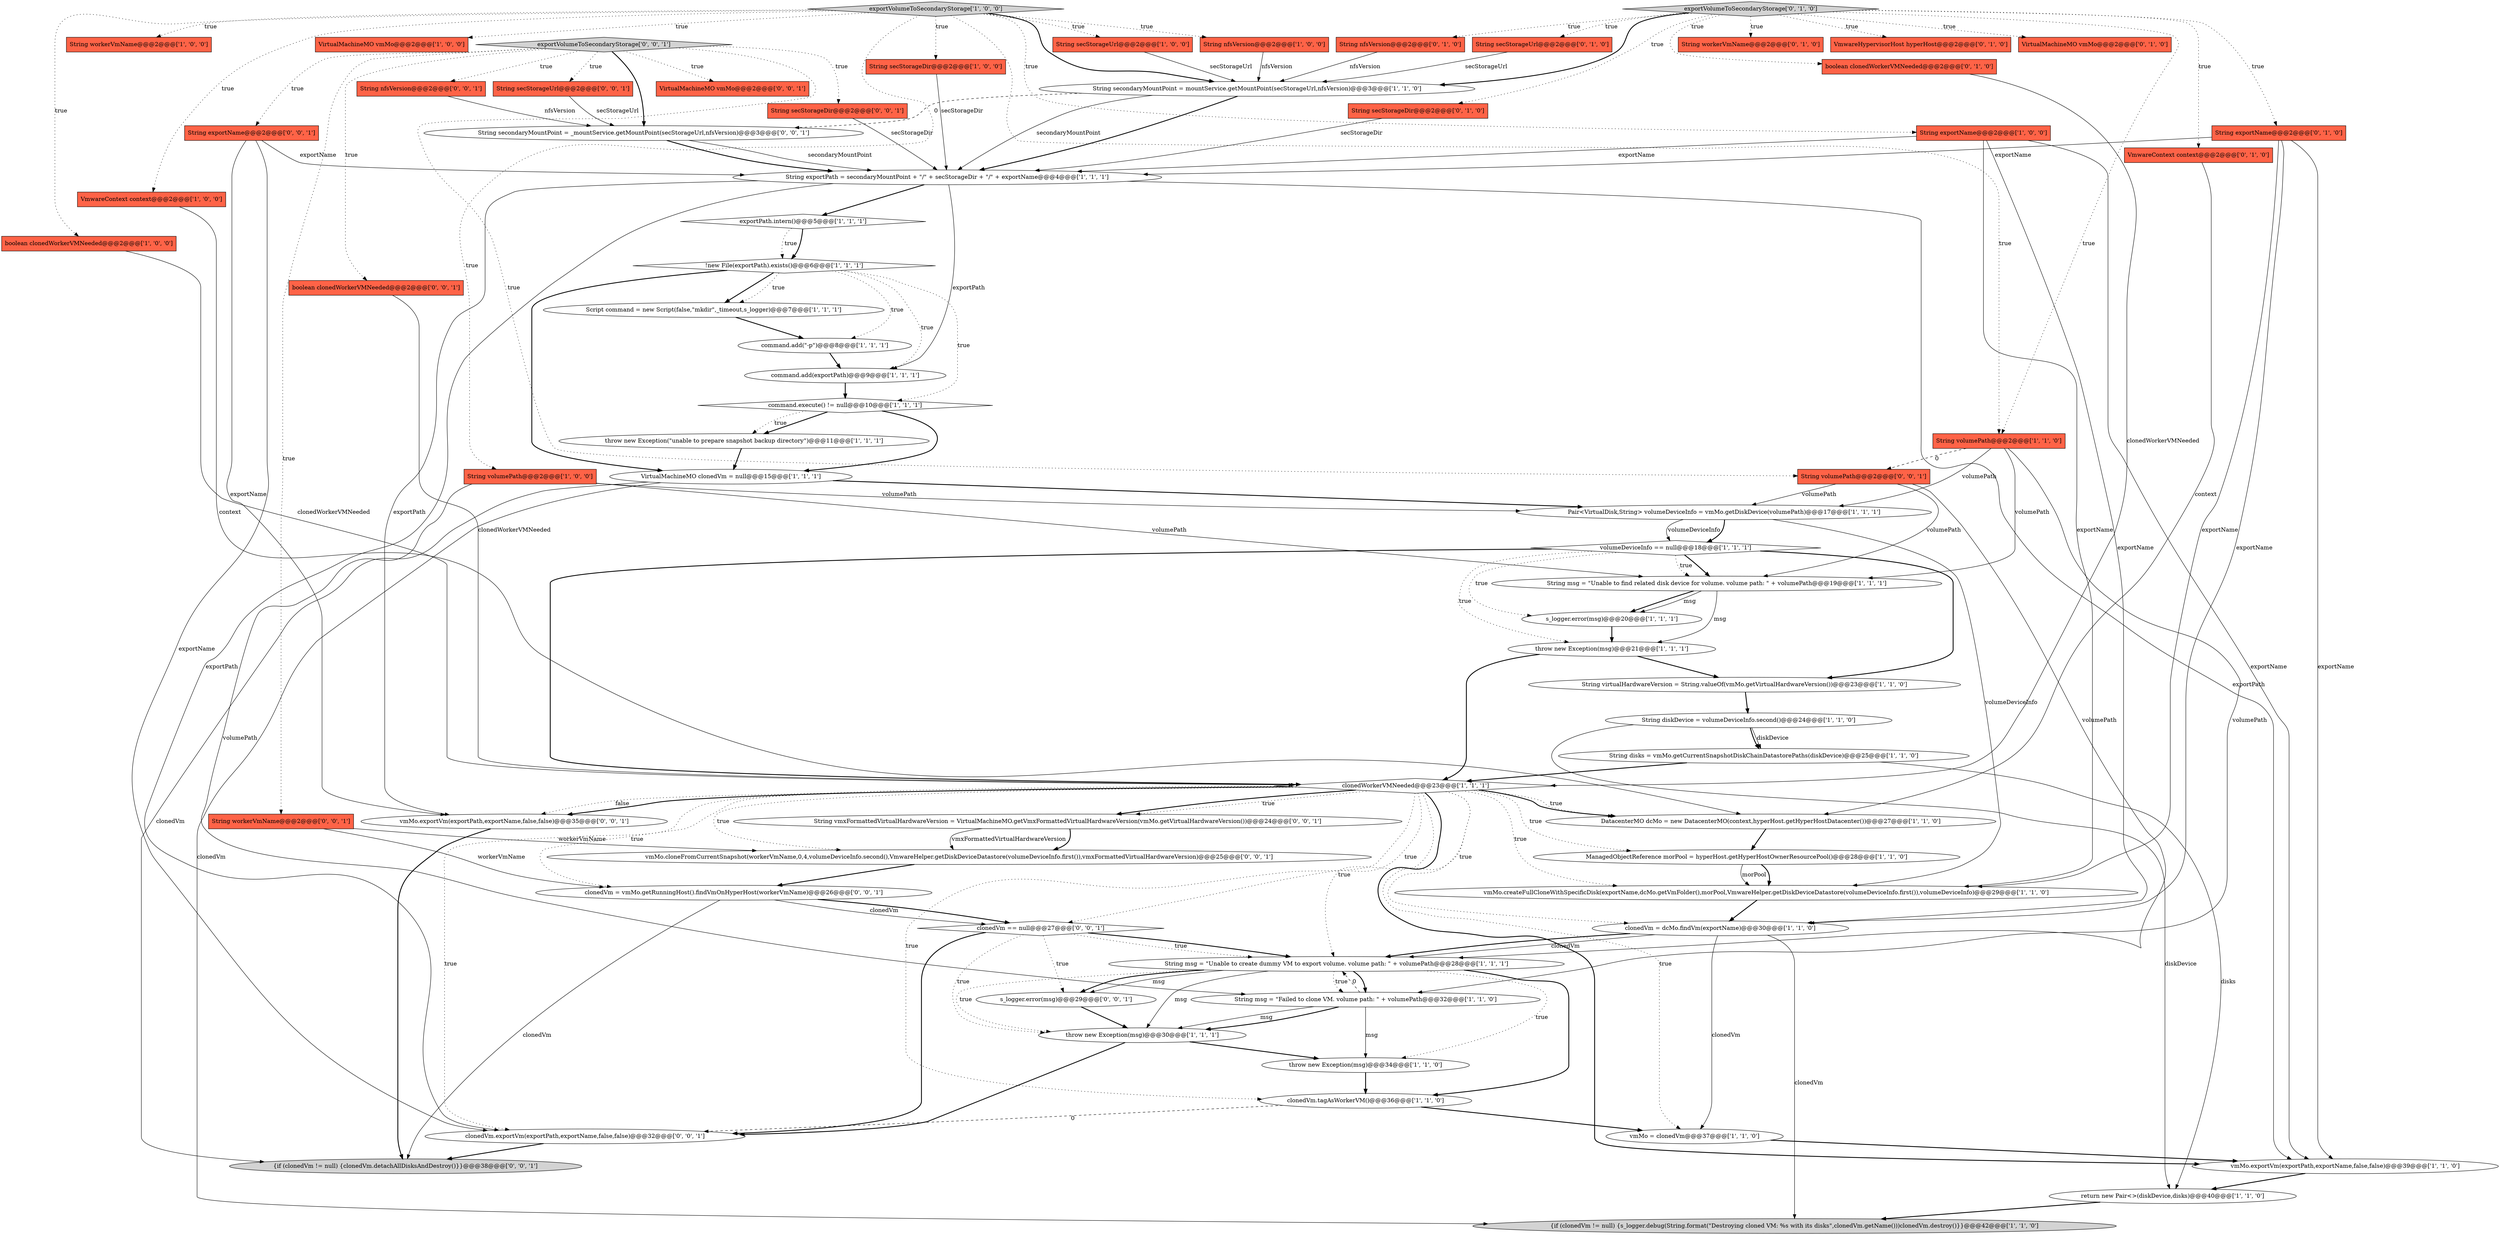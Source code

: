 digraph {
29 [style = filled, label = "VirtualMachineMO clonedVm = null@@@15@@@['1', '1', '1']", fillcolor = white, shape = ellipse image = "AAA0AAABBB1BBB"];
33 [style = filled, label = "!new File(exportPath).exists()@@@6@@@['1', '1', '1']", fillcolor = white, shape = diamond image = "AAA0AAABBB1BBB"];
17 [style = filled, label = "clonedVm = dcMo.findVm(exportName)@@@30@@@['1', '1', '0']", fillcolor = white, shape = ellipse image = "AAA0AAABBB1BBB"];
68 [style = filled, label = "clonedVm.exportVm(exportPath,exportName,false,false)@@@32@@@['0', '0', '1']", fillcolor = white, shape = ellipse image = "AAA0AAABBB3BBB"];
36 [style = filled, label = "clonedVm.tagAsWorkerVM()@@@36@@@['1', '1', '0']", fillcolor = white, shape = ellipse image = "AAA0AAABBB1BBB"];
63 [style = filled, label = "String secondaryMountPoint = _mountService.getMountPoint(secStorageUrl,nfsVersion)@@@3@@@['0', '0', '1']", fillcolor = white, shape = ellipse image = "AAA0AAABBB3BBB"];
64 [style = filled, label = "String workerVmName@@@2@@@['0', '0', '1']", fillcolor = tomato, shape = box image = "AAA0AAABBB3BBB"];
1 [style = filled, label = "return new Pair<>(diskDevice,disks)@@@40@@@['1', '1', '0']", fillcolor = white, shape = ellipse image = "AAA0AAABBB1BBB"];
18 [style = filled, label = "String nfsVersion@@@2@@@['1', '0', '0']", fillcolor = tomato, shape = box image = "AAA0AAABBB1BBB"];
59 [style = filled, label = "String exportName@@@2@@@['0', '0', '1']", fillcolor = tomato, shape = box image = "AAA0AAABBB3BBB"];
67 [style = filled, label = "VirtualMachineMO vmMo@@@2@@@['0', '0', '1']", fillcolor = tomato, shape = box image = "AAA0AAABBB3BBB"];
37 [style = filled, label = "{if (clonedVm != null) {s_logger.debug(String.format(\"Destroying cloned VM: %s with its disks\",clonedVm.getName()))clonedVm.destroy()}}@@@42@@@['1', '1', '0']", fillcolor = lightgray, shape = ellipse image = "AAA0AAABBB1BBB"];
62 [style = filled, label = "String nfsVersion@@@2@@@['0', '0', '1']", fillcolor = tomato, shape = box image = "AAA0AAABBB3BBB"];
61 [style = filled, label = "String secStorageUrl@@@2@@@['0', '0', '1']", fillcolor = tomato, shape = box image = "AAA0AAABBB3BBB"];
66 [style = filled, label = "exportVolumeToSecondaryStorage['0', '0', '1']", fillcolor = lightgray, shape = diamond image = "AAA0AAABBB3BBB"];
13 [style = filled, label = "exportPath.intern()@@@5@@@['1', '1', '1']", fillcolor = white, shape = diamond image = "AAA0AAABBB1BBB"];
10 [style = filled, label = "throw new Exception(\"unable to prepare snapshot backup directory\")@@@11@@@['1', '1', '1']", fillcolor = white, shape = ellipse image = "AAA0AAABBB1BBB"];
7 [style = filled, label = "String msg = \"Unable to create dummy VM to export volume. volume path: \" + volumePath@@@28@@@['1', '1', '1']", fillcolor = white, shape = ellipse image = "AAA0AAABBB1BBB"];
22 [style = filled, label = "DatacenterMO dcMo = new DatacenterMO(context,hyperHost.getHyperHostDatacenter())@@@27@@@['1', '1', '0']", fillcolor = white, shape = ellipse image = "AAA0AAABBB1BBB"];
19 [style = filled, label = "command.add(exportPath)@@@9@@@['1', '1', '1']", fillcolor = white, shape = ellipse image = "AAA0AAABBB1BBB"];
3 [style = filled, label = "vmMo = clonedVm@@@37@@@['1', '1', '0']", fillcolor = white, shape = ellipse image = "AAA0AAABBB1BBB"];
31 [style = filled, label = "throw new Exception(msg)@@@21@@@['1', '1', '1']", fillcolor = white, shape = ellipse image = "AAA0AAABBB1BBB"];
8 [style = filled, label = "VmwareContext context@@@2@@@['1', '0', '0']", fillcolor = tomato, shape = box image = "AAA0AAABBB1BBB"];
21 [style = filled, label = "String exportPath = secondaryMountPoint + \"/\" + secStorageDir + \"/\" + exportName@@@4@@@['1', '1', '1']", fillcolor = white, shape = ellipse image = "AAA0AAABBB1BBB"];
50 [style = filled, label = "boolean clonedWorkerVMNeeded@@@2@@@['0', '1', '0']", fillcolor = tomato, shape = box image = "AAA0AAABBB2BBB"];
49 [style = filled, label = "String workerVmName@@@2@@@['0', '1', '0']", fillcolor = tomato, shape = box image = "AAA0AAABBB2BBB"];
56 [style = filled, label = "boolean clonedWorkerVMNeeded@@@2@@@['0', '0', '1']", fillcolor = tomato, shape = box image = "AAA0AAABBB3BBB"];
57 [style = filled, label = "vmMo.cloneFromCurrentSnapshot(workerVmName,0,4,volumeDeviceInfo.second(),VmwareHelper.getDiskDeviceDatastore(volumeDeviceInfo.first()),vmxFormattedVirtualHardwareVersion)@@@25@@@['0', '0', '1']", fillcolor = white, shape = ellipse image = "AAA0AAABBB3BBB"];
51 [style = filled, label = "String secStorageDir@@@2@@@['0', '1', '0']", fillcolor = tomato, shape = box image = "AAA0AAABBB2BBB"];
41 [style = filled, label = "String workerVmName@@@2@@@['1', '0', '0']", fillcolor = tomato, shape = box image = "AAA0AAABBB1BBB"];
47 [style = filled, label = "VmwareHypervisorHost hyperHost@@@2@@@['0', '1', '0']", fillcolor = tomato, shape = box image = "AAA0AAABBB2BBB"];
26 [style = filled, label = "String disks = vmMo.getCurrentSnapshotDiskChainDatastorePaths(diskDevice)@@@25@@@['1', '1', '0']", fillcolor = white, shape = ellipse image = "AAA0AAABBB1BBB"];
24 [style = filled, label = "exportVolumeToSecondaryStorage['1', '0', '0']", fillcolor = lightgray, shape = diamond image = "AAA0AAABBB1BBB"];
35 [style = filled, label = "String exportName@@@2@@@['1', '0', '0']", fillcolor = tomato, shape = box image = "AAA0AAABBB1BBB"];
54 [style = filled, label = "s_logger.error(msg)@@@29@@@['0', '0', '1']", fillcolor = white, shape = ellipse image = "AAA0AAABBB3BBB"];
14 [style = filled, label = "command.execute() != null@@@10@@@['1', '1', '1']", fillcolor = white, shape = diamond image = "AAA0AAABBB1BBB"];
2 [style = filled, label = "VirtualMachineMO vmMo@@@2@@@['1', '0', '0']", fillcolor = tomato, shape = box image = "AAA0AAABBB1BBB"];
65 [style = filled, label = "String secStorageDir@@@2@@@['0', '0', '1']", fillcolor = tomato, shape = box image = "AAA0AAABBB3BBB"];
44 [style = filled, label = "exportVolumeToSecondaryStorage['0', '1', '0']", fillcolor = lightgray, shape = diamond image = "AAA0AAABBB2BBB"];
60 [style = filled, label = "clonedVm == null@@@27@@@['0', '0', '1']", fillcolor = white, shape = diamond image = "AAA0AAABBB3BBB"];
39 [style = filled, label = "Pair<VirtualDisk,String> volumeDeviceInfo = vmMo.getDiskDevice(volumePath)@@@17@@@['1', '1', '1']", fillcolor = white, shape = ellipse image = "AAA0AAABBB1BBB"];
12 [style = filled, label = "Script command = new Script(false,\"mkdir\",_timeout,s_logger)@@@7@@@['1', '1', '1']", fillcolor = white, shape = ellipse image = "AAA0AAABBB1BBB"];
20 [style = filled, label = "boolean clonedWorkerVMNeeded@@@2@@@['1', '0', '0']", fillcolor = tomato, shape = box image = "AAA0AAABBB1BBB"];
38 [style = filled, label = "String secStorageUrl@@@2@@@['1', '0', '0']", fillcolor = tomato, shape = box image = "AAA0AAABBB1BBB"];
42 [style = filled, label = "String volumePath@@@2@@@['1', '1', '0']", fillcolor = tomato, shape = box image = "AAA0AAABBB1BBB"];
52 [style = filled, label = "VirtualMachineMO vmMo@@@2@@@['0', '1', '0']", fillcolor = tomato, shape = box image = "AAA0AAABBB2BBB"];
16 [style = filled, label = "command.add(\"-p\")@@@8@@@['1', '1', '1']", fillcolor = white, shape = ellipse image = "AAA0AAABBB1BBB"];
46 [style = filled, label = "VmwareContext context@@@2@@@['0', '1', '0']", fillcolor = tomato, shape = box image = "AAA0AAABBB2BBB"];
11 [style = filled, label = "vmMo.exportVm(exportPath,exportName,false,false)@@@39@@@['1', '1', '0']", fillcolor = white, shape = ellipse image = "AAA0AAABBB1BBB"];
6 [style = filled, label = "volumeDeviceInfo == null@@@18@@@['1', '1', '1']", fillcolor = white, shape = diamond image = "AAA0AAABBB1BBB"];
25 [style = filled, label = "String secondaryMountPoint = mountService.getMountPoint(secStorageUrl,nfsVersion)@@@3@@@['1', '1', '0']", fillcolor = white, shape = ellipse image = "AAA0AAABBB1BBB"];
53 [style = filled, label = "String vmxFormattedVirtualHardwareVersion = VirtualMachineMO.getVmxFormattedVirtualHardwareVersion(vmMo.getVirtualHardwareVersion())@@@24@@@['0', '0', '1']", fillcolor = white, shape = ellipse image = "AAA0AAABBB3BBB"];
23 [style = filled, label = "String msg = \"Failed to clone VM. volume path: \" + volumePath@@@32@@@['1', '1', '0']", fillcolor = white, shape = ellipse image = "AAA0AAABBB1BBB"];
0 [style = filled, label = "String diskDevice = volumeDeviceInfo.second()@@@24@@@['1', '1', '0']", fillcolor = white, shape = ellipse image = "AAA0AAABBB1BBB"];
45 [style = filled, label = "String nfsVersion@@@2@@@['0', '1', '0']", fillcolor = tomato, shape = box image = "AAA0AAABBB2BBB"];
69 [style = filled, label = "String volumePath@@@2@@@['0', '0', '1']", fillcolor = tomato, shape = box image = "AAA0AAABBB3BBB"];
34 [style = filled, label = "ManagedObjectReference morPool = hyperHost.getHyperHostOwnerResourcePool()@@@28@@@['1', '1', '0']", fillcolor = white, shape = ellipse image = "AAA0AAABBB1BBB"];
27 [style = filled, label = "String msg = \"Unable to find related disk device for volume. volume path: \" + volumePath@@@19@@@['1', '1', '1']", fillcolor = white, shape = ellipse image = "AAA0AAABBB1BBB"];
70 [style = filled, label = "vmMo.exportVm(exportPath,exportName,false,false)@@@35@@@['0', '0', '1']", fillcolor = white, shape = ellipse image = "AAA0AAABBB3BBB"];
30 [style = filled, label = "s_logger.error(msg)@@@20@@@['1', '1', '1']", fillcolor = white, shape = ellipse image = "AAA0AAABBB1BBB"];
40 [style = filled, label = "String virtualHardwareVersion = String.valueOf(vmMo.getVirtualHardwareVersion())@@@23@@@['1', '1', '0']", fillcolor = white, shape = ellipse image = "AAA0AAABBB1BBB"];
9 [style = filled, label = "String secStorageDir@@@2@@@['1', '0', '0']", fillcolor = tomato, shape = box image = "AAA0AAABBB1BBB"];
32 [style = filled, label = "String volumePath@@@2@@@['1', '0', '0']", fillcolor = tomato, shape = box image = "AAA0AAABBB1BBB"];
28 [style = filled, label = "vmMo.createFullCloneWithSpecificDisk(exportName,dcMo.getVmFolder(),morPool,VmwareHelper.getDiskDeviceDatastore(volumeDeviceInfo.first()),volumeDeviceInfo)@@@29@@@['1', '1', '0']", fillcolor = white, shape = ellipse image = "AAA0AAABBB1BBB"];
55 [style = filled, label = "{if (clonedVm != null) {clonedVm.detachAllDisksAndDestroy()}}@@@38@@@['0', '0', '1']", fillcolor = lightgray, shape = ellipse image = "AAA0AAABBB3BBB"];
5 [style = filled, label = "throw new Exception(msg)@@@34@@@['1', '1', '0']", fillcolor = white, shape = ellipse image = "AAA0AAABBB1BBB"];
48 [style = filled, label = "String exportName@@@2@@@['0', '1', '0']", fillcolor = tomato, shape = box image = "AAA0AAABBB2BBB"];
58 [style = filled, label = "clonedVm = vmMo.getRunningHost().findVmOnHyperHost(workerVmName)@@@26@@@['0', '0', '1']", fillcolor = white, shape = ellipse image = "AAA0AAABBB3BBB"];
4 [style = filled, label = "throw new Exception(msg)@@@30@@@['1', '1', '1']", fillcolor = white, shape = ellipse image = "AAA0AAABBB1BBB"];
15 [style = filled, label = "clonedWorkerVMNeeded@@@23@@@['1', '1', '1']", fillcolor = white, shape = diamond image = "AAA0AAABBB1BBB"];
43 [style = filled, label = "String secStorageUrl@@@2@@@['0', '1', '0']", fillcolor = tomato, shape = box image = "AAA0AAABBB2BBB"];
7->23 [style = bold, label=""];
15->70 [style = dotted, label="false"];
25->63 [style = dashed, label="0"];
21->11 [style = solid, label="exportPath"];
48->28 [style = solid, label="exportName"];
43->25 [style = solid, label="secStorageUrl"];
18->25 [style = solid, label="nfsVersion"];
44->43 [style = dotted, label="true"];
20->15 [style = solid, label="clonedWorkerVMNeeded"];
66->65 [style = dotted, label="true"];
59->68 [style = solid, label="exportName"];
15->60 [style = dotted, label="true"];
58->55 [style = solid, label="clonedVm"];
15->22 [style = bold, label=""];
39->6 [style = solid, label="volumeDeviceInfo"];
66->64 [style = dotted, label="true"];
1->37 [style = bold, label=""];
12->16 [style = bold, label=""];
7->36 [style = bold, label=""];
14->29 [style = bold, label=""];
6->31 [style = dotted, label="true"];
15->58 [style = dotted, label="true"];
25->21 [style = solid, label="secondaryMountPoint"];
33->14 [style = dotted, label="true"];
17->3 [style = solid, label="clonedVm"];
38->25 [style = solid, label="secStorageUrl"];
66->56 [style = dotted, label="true"];
27->30 [style = bold, label=""];
44->49 [style = dotted, label="true"];
44->45 [style = dotted, label="true"];
7->54 [style = solid, label="msg"];
15->7 [style = dotted, label="true"];
70->55 [style = bold, label=""];
66->69 [style = dotted, label="true"];
15->53 [style = bold, label=""];
35->21 [style = solid, label="exportName"];
14->10 [style = bold, label=""];
17->7 [style = solid, label="clonedVm"];
23->4 [style = bold, label=""];
33->29 [style = bold, label=""];
7->23 [style = dotted, label="true"];
26->1 [style = solid, label="disks"];
33->12 [style = bold, label=""];
32->27 [style = solid, label="volumePath"];
63->21 [style = bold, label=""];
69->7 [style = solid, label="volumePath"];
7->54 [style = bold, label=""];
44->42 [style = dotted, label="true"];
24->42 [style = dotted, label="true"];
40->0 [style = bold, label=""];
34->28 [style = bold, label=""];
6->15 [style = bold, label=""];
15->28 [style = dotted, label="true"];
36->3 [style = bold, label=""];
4->68 [style = bold, label=""];
24->20 [style = dotted, label="true"];
33->16 [style = dotted, label="true"];
24->35 [style = dotted, label="true"];
29->37 [style = solid, label="clonedVm"];
66->59 [style = dotted, label="true"];
15->53 [style = dotted, label="true"];
6->27 [style = bold, label=""];
30->31 [style = bold, label=""];
7->5 [style = dotted, label="true"];
25->21 [style = bold, label=""];
24->8 [style = dotted, label="true"];
7->4 [style = solid, label="msg"];
66->63 [style = bold, label=""];
54->4 [style = bold, label=""];
0->26 [style = bold, label=""];
8->22 [style = solid, label="context"];
24->38 [style = dotted, label="true"];
59->21 [style = solid, label="exportName"];
24->25 [style = bold, label=""];
19->14 [style = bold, label=""];
44->51 [style = dotted, label="true"];
33->12 [style = dotted, label="true"];
35->28 [style = solid, label="exportName"];
50->15 [style = solid, label="clonedWorkerVMNeeded"];
15->68 [style = dotted, label="true"];
56->15 [style = solid, label="clonedWorkerVMNeeded"];
29->55 [style = solid, label="clonedVm"];
31->15 [style = bold, label=""];
48->17 [style = solid, label="exportName"];
0->26 [style = solid, label="diskDevice"];
21->13 [style = bold, label=""];
28->17 [style = bold, label=""];
42->23 [style = solid, label="volumePath"];
15->17 [style = dotted, label="true"];
58->60 [style = bold, label=""];
42->69 [style = dashed, label="0"];
60->4 [style = dotted, label="true"];
66->67 [style = dotted, label="true"];
7->4 [style = dotted, label="true"];
39->6 [style = bold, label=""];
23->7 [style = dashed, label="0"];
15->70 [style = bold, label=""];
15->34 [style = dotted, label="true"];
46->22 [style = solid, label="context"];
33->19 [style = dotted, label="true"];
6->30 [style = dotted, label="true"];
48->21 [style = solid, label="exportName"];
16->19 [style = bold, label=""];
42->39 [style = solid, label="volumePath"];
69->27 [style = solid, label="volumePath"];
69->39 [style = solid, label="volumePath"];
44->25 [style = bold, label=""];
53->57 [style = bold, label=""];
23->4 [style = solid, label="msg"];
64->58 [style = solid, label="workerVmName"];
44->48 [style = dotted, label="true"];
26->15 [style = bold, label=""];
44->50 [style = dotted, label="true"];
66->61 [style = dotted, label="true"];
15->11 [style = bold, label=""];
24->9 [style = dotted, label="true"];
60->7 [style = dotted, label="true"];
60->54 [style = dotted, label="true"];
21->19 [style = solid, label="exportPath"];
44->52 [style = dotted, label="true"];
15->36 [style = dotted, label="true"];
68->55 [style = bold, label=""];
6->27 [style = dotted, label="true"];
15->3 [style = dotted, label="true"];
5->36 [style = bold, label=""];
27->31 [style = solid, label="msg"];
15->22 [style = dotted, label="true"];
17->7 [style = bold, label=""];
32->39 [style = solid, label="volumePath"];
66->62 [style = dotted, label="true"];
36->68 [style = dashed, label="0"];
21->68 [style = solid, label="exportPath"];
35->11 [style = solid, label="exportName"];
57->58 [style = bold, label=""];
44->46 [style = dotted, label="true"];
24->18 [style = dotted, label="true"];
15->57 [style = dotted, label="true"];
3->11 [style = bold, label=""];
60->68 [style = bold, label=""];
27->30 [style = solid, label="msg"];
31->40 [style = bold, label=""];
13->33 [style = dotted, label="true"];
32->23 [style = solid, label="volumePath"];
4->5 [style = bold, label=""];
34->28 [style = solid, label="morPool"];
24->2 [style = dotted, label="true"];
42->27 [style = solid, label="volumePath"];
9->21 [style = solid, label="secStorageDir"];
17->37 [style = solid, label="clonedVm"];
13->33 [style = bold, label=""];
39->28 [style = solid, label="volumeDeviceInfo"];
61->63 [style = solid, label="secStorageUrl"];
11->1 [style = bold, label=""];
48->11 [style = solid, label="exportName"];
10->29 [style = bold, label=""];
24->41 [style = dotted, label="true"];
63->21 [style = solid, label="secondaryMountPoint"];
65->21 [style = solid, label="secStorageDir"];
64->57 [style = solid, label="workerVmName"];
44->47 [style = dotted, label="true"];
22->34 [style = bold, label=""];
29->39 [style = bold, label=""];
21->70 [style = solid, label="exportPath"];
51->21 [style = solid, label="secStorageDir"];
23->5 [style = solid, label="msg"];
0->1 [style = solid, label="diskDevice"];
14->10 [style = dotted, label="true"];
24->32 [style = dotted, label="true"];
59->70 [style = solid, label="exportName"];
35->17 [style = solid, label="exportName"];
58->60 [style = solid, label="clonedVm"];
60->7 [style = bold, label=""];
45->25 [style = solid, label="nfsVersion"];
53->57 [style = solid, label="vmxFormattedVirtualHardwareVersion"];
6->40 [style = bold, label=""];
62->63 [style = solid, label="nfsVersion"];
}
